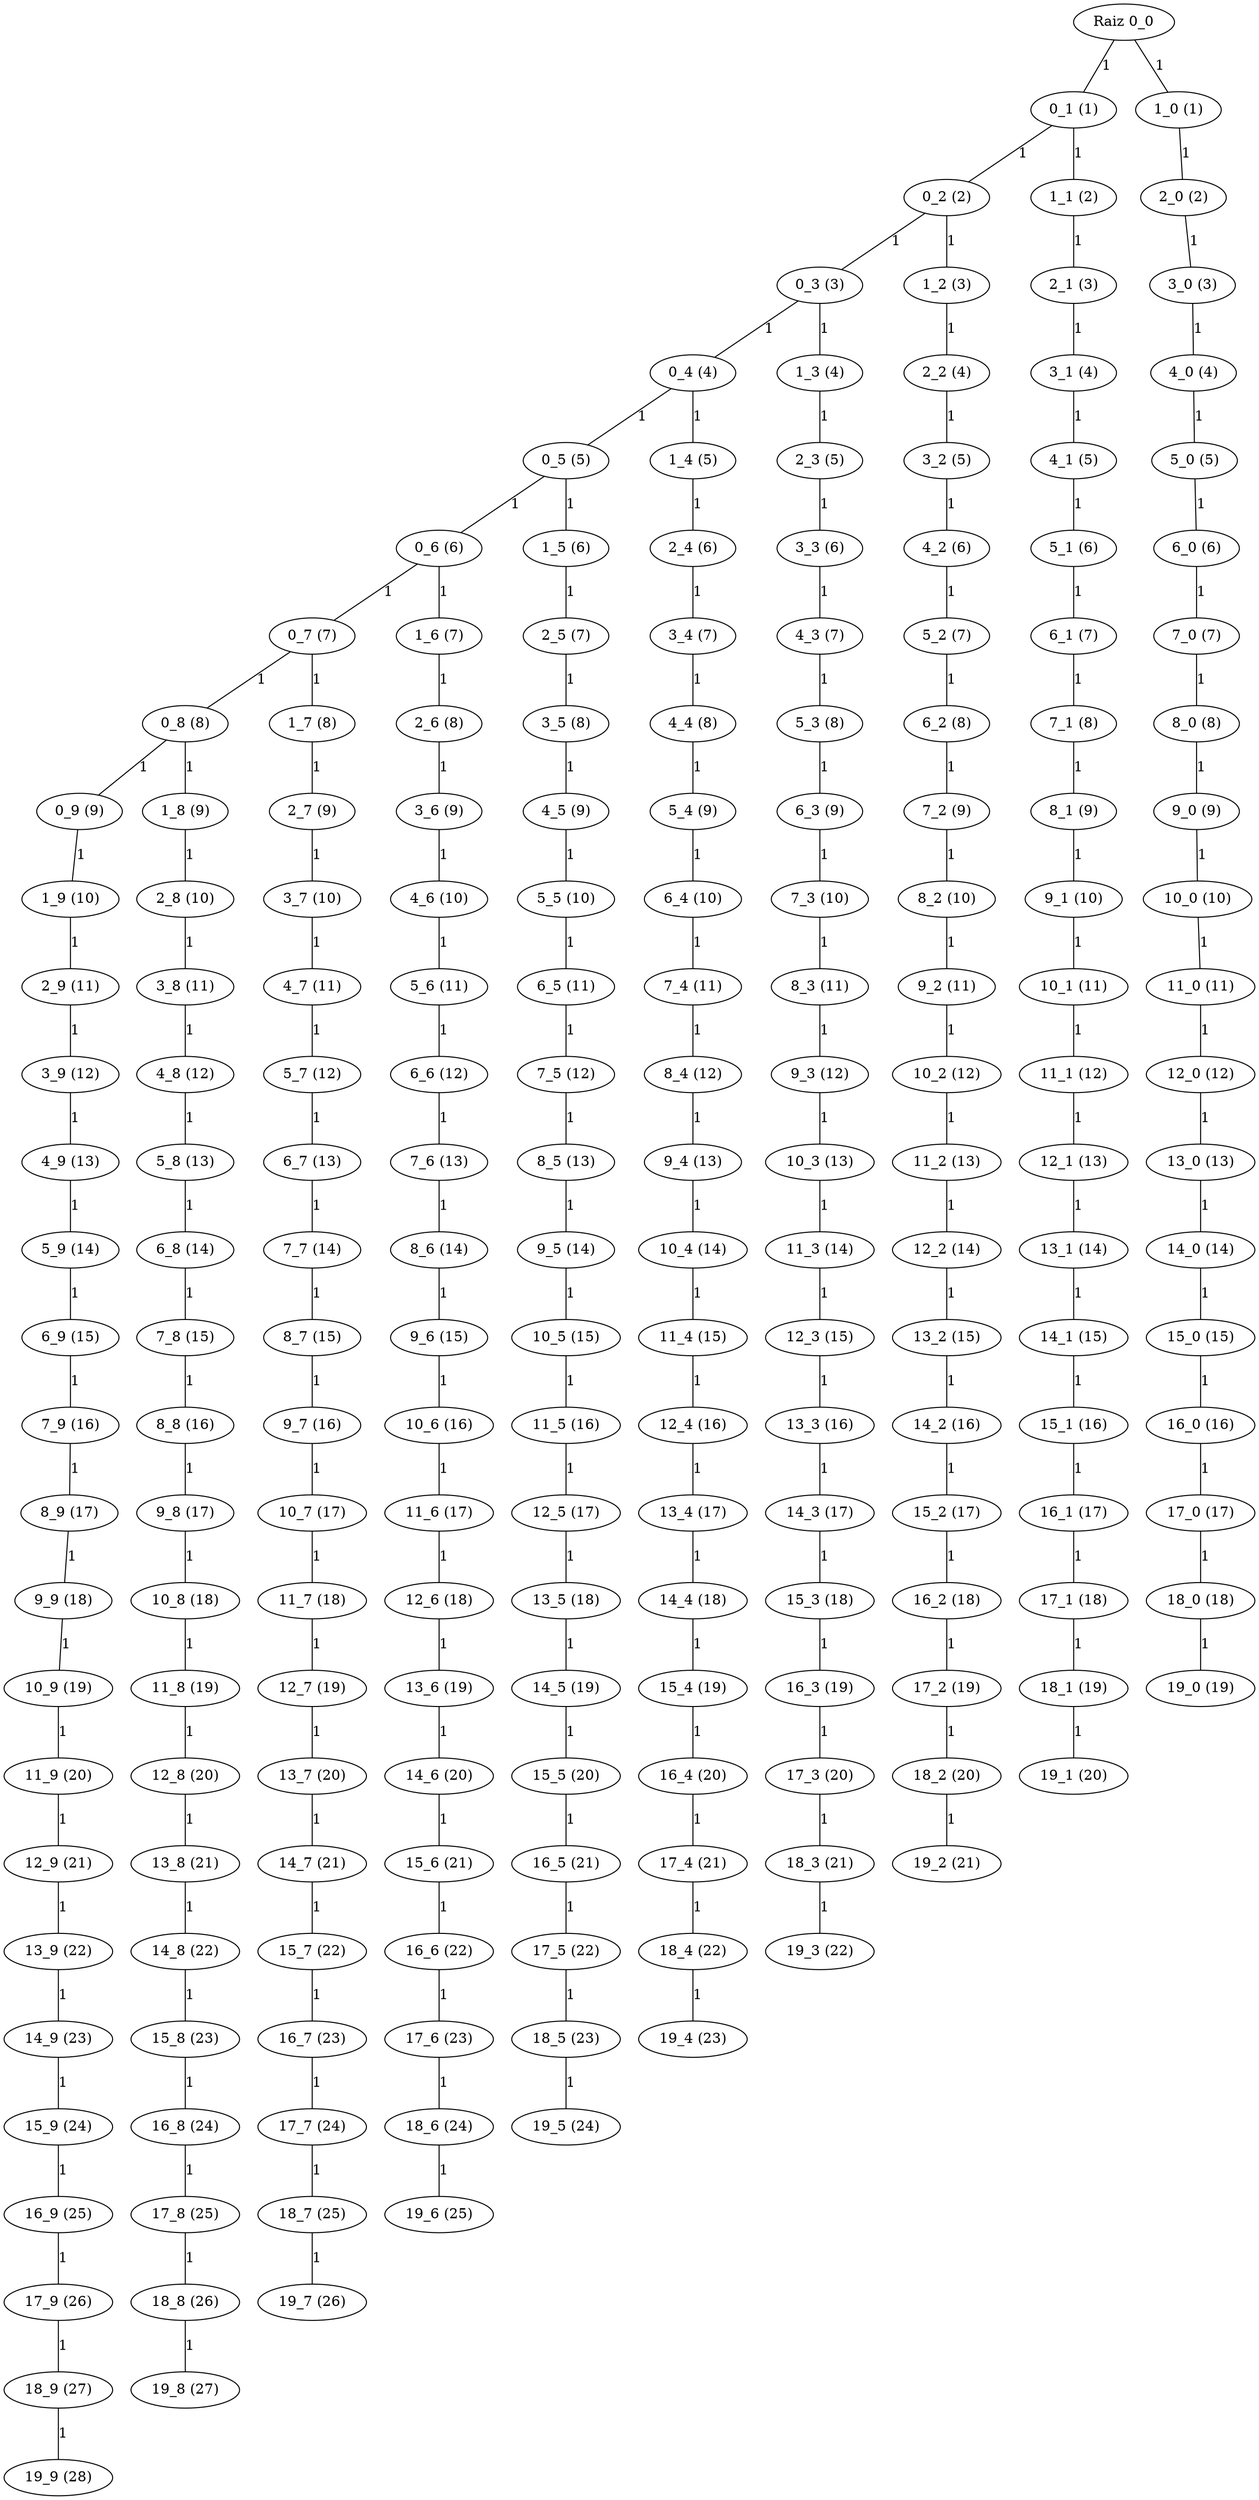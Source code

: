 graph DijkstraMalla_200_100 {
    "0_0" [label="Raiz 0_0"];
    "0_1 (1)" [label="0_1 (1)"];
    "1_0 (1)" [label="1_0 (1)"];
    "0_2 (2)" [label="0_2 (2)"];
    "1_1 (2)" [label="1_1 (2)"];
    "2_0 (2)" [label="2_0 (2)"];
    "0_3 (3)" [label="0_3 (3)"];
    "1_2 (3)" [label="1_2 (3)"];
    "2_1 (3)" [label="2_1 (3)"];
    "3_0 (3)" [label="3_0 (3)"];
    "0_4 (4)" [label="0_4 (4)"];
    "1_3 (4)" [label="1_3 (4)"];
    "2_2 (4)" [label="2_2 (4)"];
    "3_1 (4)" [label="3_1 (4)"];
    "4_0 (4)" [label="4_0 (4)"];
    "0_5 (5)" [label="0_5 (5)"];
    "1_4 (5)" [label="1_4 (5)"];
    "2_3 (5)" [label="2_3 (5)"];
    "3_2 (5)" [label="3_2 (5)"];
    "4_1 (5)" [label="4_1 (5)"];
    "5_0 (5)" [label="5_0 (5)"];
    "0_6 (6)" [label="0_6 (6)"];
    "1_5 (6)" [label="1_5 (6)"];
    "2_4 (6)" [label="2_4 (6)"];
    "3_3 (6)" [label="3_3 (6)"];
    "4_2 (6)" [label="4_2 (6)"];
    "5_1 (6)" [label="5_1 (6)"];
    "6_0 (6)" [label="6_0 (6)"];
    "0_7 (7)" [label="0_7 (7)"];
    "1_6 (7)" [label="1_6 (7)"];
    "2_5 (7)" [label="2_5 (7)"];
    "3_4 (7)" [label="3_4 (7)"];
    "4_3 (7)" [label="4_3 (7)"];
    "5_2 (7)" [label="5_2 (7)"];
    "6_1 (7)" [label="6_1 (7)"];
    "7_0 (7)" [label="7_0 (7)"];
    "0_8 (8)" [label="0_8 (8)"];
    "1_7 (8)" [label="1_7 (8)"];
    "2_6 (8)" [label="2_6 (8)"];
    "3_5 (8)" [label="3_5 (8)"];
    "4_4 (8)" [label="4_4 (8)"];
    "5_3 (8)" [label="5_3 (8)"];
    "6_2 (8)" [label="6_2 (8)"];
    "7_1 (8)" [label="7_1 (8)"];
    "8_0 (8)" [label="8_0 (8)"];
    "0_9 (9)" [label="0_9 (9)"];
    "1_8 (9)" [label="1_8 (9)"];
    "2_7 (9)" [label="2_7 (9)"];
    "3_6 (9)" [label="3_6 (9)"];
    "4_5 (9)" [label="4_5 (9)"];
    "5_4 (9)" [label="5_4 (9)"];
    "6_3 (9)" [label="6_3 (9)"];
    "7_2 (9)" [label="7_2 (9)"];
    "8_1 (9)" [label="8_1 (9)"];
    "9_0 (9)" [label="9_0 (9)"];
    "1_9 (10)" [label="1_9 (10)"];
    "2_8 (10)" [label="2_8 (10)"];
    "3_7 (10)" [label="3_7 (10)"];
    "4_6 (10)" [label="4_6 (10)"];
    "5_5 (10)" [label="5_5 (10)"];
    "6_4 (10)" [label="6_4 (10)"];
    "7_3 (10)" [label="7_3 (10)"];
    "8_2 (10)" [label="8_2 (10)"];
    "9_1 (10)" [label="9_1 (10)"];
    "10_0 (10)" [label="10_0 (10)"];
    "2_9 (11)" [label="2_9 (11)"];
    "3_8 (11)" [label="3_8 (11)"];
    "4_7 (11)" [label="4_7 (11)"];
    "5_6 (11)" [label="5_6 (11)"];
    "6_5 (11)" [label="6_5 (11)"];
    "7_4 (11)" [label="7_4 (11)"];
    "8_3 (11)" [label="8_3 (11)"];
    "9_2 (11)" [label="9_2 (11)"];
    "10_1 (11)" [label="10_1 (11)"];
    "11_0 (11)" [label="11_0 (11)"];
    "3_9 (12)" [label="3_9 (12)"];
    "4_8 (12)" [label="4_8 (12)"];
    "5_7 (12)" [label="5_7 (12)"];
    "6_6 (12)" [label="6_6 (12)"];
    "7_5 (12)" [label="7_5 (12)"];
    "8_4 (12)" [label="8_4 (12)"];
    "9_3 (12)" [label="9_3 (12)"];
    "10_2 (12)" [label="10_2 (12)"];
    "11_1 (12)" [label="11_1 (12)"];
    "12_0 (12)" [label="12_0 (12)"];
    "4_9 (13)" [label="4_9 (13)"];
    "5_8 (13)" [label="5_8 (13)"];
    "6_7 (13)" [label="6_7 (13)"];
    "7_6 (13)" [label="7_6 (13)"];
    "8_5 (13)" [label="8_5 (13)"];
    "9_4 (13)" [label="9_4 (13)"];
    "10_3 (13)" [label="10_3 (13)"];
    "11_2 (13)" [label="11_2 (13)"];
    "12_1 (13)" [label="12_1 (13)"];
    "13_0 (13)" [label="13_0 (13)"];
    "5_9 (14)" [label="5_9 (14)"];
    "6_8 (14)" [label="6_8 (14)"];
    "7_7 (14)" [label="7_7 (14)"];
    "8_6 (14)" [label="8_6 (14)"];
    "9_5 (14)" [label="9_5 (14)"];
    "10_4 (14)" [label="10_4 (14)"];
    "11_3 (14)" [label="11_3 (14)"];
    "12_2 (14)" [label="12_2 (14)"];
    "13_1 (14)" [label="13_1 (14)"];
    "14_0 (14)" [label="14_0 (14)"];
    "6_9 (15)" [label="6_9 (15)"];
    "7_8 (15)" [label="7_8 (15)"];
    "8_7 (15)" [label="8_7 (15)"];
    "9_6 (15)" [label="9_6 (15)"];
    "10_5 (15)" [label="10_5 (15)"];
    "11_4 (15)" [label="11_4 (15)"];
    "12_3 (15)" [label="12_3 (15)"];
    "13_2 (15)" [label="13_2 (15)"];
    "14_1 (15)" [label="14_1 (15)"];
    "15_0 (15)" [label="15_0 (15)"];
    "7_9 (16)" [label="7_9 (16)"];
    "8_8 (16)" [label="8_8 (16)"];
    "9_7 (16)" [label="9_7 (16)"];
    "10_6 (16)" [label="10_6 (16)"];
    "11_5 (16)" [label="11_5 (16)"];
    "12_4 (16)" [label="12_4 (16)"];
    "13_3 (16)" [label="13_3 (16)"];
    "14_2 (16)" [label="14_2 (16)"];
    "15_1 (16)" [label="15_1 (16)"];
    "16_0 (16)" [label="16_0 (16)"];
    "8_9 (17)" [label="8_9 (17)"];
    "9_8 (17)" [label="9_8 (17)"];
    "10_7 (17)" [label="10_7 (17)"];
    "11_6 (17)" [label="11_6 (17)"];
    "12_5 (17)" [label="12_5 (17)"];
    "13_4 (17)" [label="13_4 (17)"];
    "14_3 (17)" [label="14_3 (17)"];
    "15_2 (17)" [label="15_2 (17)"];
    "16_1 (17)" [label="16_1 (17)"];
    "17_0 (17)" [label="17_0 (17)"];
    "9_9 (18)" [label="9_9 (18)"];
    "10_8 (18)" [label="10_8 (18)"];
    "11_7 (18)" [label="11_7 (18)"];
    "12_6 (18)" [label="12_6 (18)"];
    "13_5 (18)" [label="13_5 (18)"];
    "14_4 (18)" [label="14_4 (18)"];
    "15_3 (18)" [label="15_3 (18)"];
    "16_2 (18)" [label="16_2 (18)"];
    "17_1 (18)" [label="17_1 (18)"];
    "18_0 (18)" [label="18_0 (18)"];
    "10_9 (19)" [label="10_9 (19)"];
    "11_8 (19)" [label="11_8 (19)"];
    "12_7 (19)" [label="12_7 (19)"];
    "13_6 (19)" [label="13_6 (19)"];
    "14_5 (19)" [label="14_5 (19)"];
    "15_4 (19)" [label="15_4 (19)"];
    "16_3 (19)" [label="16_3 (19)"];
    "17_2 (19)" [label="17_2 (19)"];
    "18_1 (19)" [label="18_1 (19)"];
    "19_0 (19)" [label="19_0 (19)"];
    "11_9 (20)" [label="11_9 (20)"];
    "12_8 (20)" [label="12_8 (20)"];
    "13_7 (20)" [label="13_7 (20)"];
    "14_6 (20)" [label="14_6 (20)"];
    "15_5 (20)" [label="15_5 (20)"];
    "16_4 (20)" [label="16_4 (20)"];
    "17_3 (20)" [label="17_3 (20)"];
    "18_2 (20)" [label="18_2 (20)"];
    "19_1 (20)" [label="19_1 (20)"];
    "12_9 (21)" [label="12_9 (21)"];
    "13_8 (21)" [label="13_8 (21)"];
    "14_7 (21)" [label="14_7 (21)"];
    "15_6 (21)" [label="15_6 (21)"];
    "16_5 (21)" [label="16_5 (21)"];
    "17_4 (21)" [label="17_4 (21)"];
    "18_3 (21)" [label="18_3 (21)"];
    "19_2 (21)" [label="19_2 (21)"];
    "13_9 (22)" [label="13_9 (22)"];
    "14_8 (22)" [label="14_8 (22)"];
    "15_7 (22)" [label="15_7 (22)"];
    "16_6 (22)" [label="16_6 (22)"];
    "17_5 (22)" [label="17_5 (22)"];
    "18_4 (22)" [label="18_4 (22)"];
    "19_3 (22)" [label="19_3 (22)"];
    "14_9 (23)" [label="14_9 (23)"];
    "15_8 (23)" [label="15_8 (23)"];
    "16_7 (23)" [label="16_7 (23)"];
    "17_6 (23)" [label="17_6 (23)"];
    "18_5 (23)" [label="18_5 (23)"];
    "19_4 (23)" [label="19_4 (23)"];
    "15_9 (24)" [label="15_9 (24)"];
    "16_8 (24)" [label="16_8 (24)"];
    "17_7 (24)" [label="17_7 (24)"];
    "18_6 (24)" [label="18_6 (24)"];
    "19_5 (24)" [label="19_5 (24)"];
    "16_9 (25)" [label="16_9 (25)"];
    "17_8 (25)" [label="17_8 (25)"];
    "18_7 (25)" [label="18_7 (25)"];
    "19_6 (25)" [label="19_6 (25)"];
    "17_9 (26)" [label="17_9 (26)"];
    "18_8 (26)" [label="18_8 (26)"];
    "19_7 (26)" [label="19_7 (26)"];
    "18_9 (27)" [label="18_9 (27)"];
    "19_8 (27)" [label="19_8 (27)"];
    "19_9 (28)" [label="19_9 (28)"];
    "0_0" -- "0_1 (1)" [label="1"];
    "0_0" -- "1_0 (1)" [label="1"];
    "0_1 (1)" -- "0_2 (2)" [label="1"];
    "0_1 (1)" -- "1_1 (2)" [label="1"];
    "1_0 (1)" -- "2_0 (2)" [label="1"];
    "0_2 (2)" -- "0_3 (3)" [label="1"];
    "0_2 (2)" -- "1_2 (3)" [label="1"];
    "1_1 (2)" -- "2_1 (3)" [label="1"];
    "2_0 (2)" -- "3_0 (3)" [label="1"];
    "0_3 (3)" -- "0_4 (4)" [label="1"];
    "0_3 (3)" -- "1_3 (4)" [label="1"];
    "1_2 (3)" -- "2_2 (4)" [label="1"];
    "2_1 (3)" -- "3_1 (4)" [label="1"];
    "3_0 (3)" -- "4_0 (4)" [label="1"];
    "0_4 (4)" -- "0_5 (5)" [label="1"];
    "0_4 (4)" -- "1_4 (5)" [label="1"];
    "1_3 (4)" -- "2_3 (5)" [label="1"];
    "2_2 (4)" -- "3_2 (5)" [label="1"];
    "3_1 (4)" -- "4_1 (5)" [label="1"];
    "4_0 (4)" -- "5_0 (5)" [label="1"];
    "0_5 (5)" -- "0_6 (6)" [label="1"];
    "0_5 (5)" -- "1_5 (6)" [label="1"];
    "1_4 (5)" -- "2_4 (6)" [label="1"];
    "2_3 (5)" -- "3_3 (6)" [label="1"];
    "3_2 (5)" -- "4_2 (6)" [label="1"];
    "4_1 (5)" -- "5_1 (6)" [label="1"];
    "5_0 (5)" -- "6_0 (6)" [label="1"];
    "0_6 (6)" -- "0_7 (7)" [label="1"];
    "0_6 (6)" -- "1_6 (7)" [label="1"];
    "1_5 (6)" -- "2_5 (7)" [label="1"];
    "2_4 (6)" -- "3_4 (7)" [label="1"];
    "3_3 (6)" -- "4_3 (7)" [label="1"];
    "4_2 (6)" -- "5_2 (7)" [label="1"];
    "5_1 (6)" -- "6_1 (7)" [label="1"];
    "6_0 (6)" -- "7_0 (7)" [label="1"];
    "0_7 (7)" -- "0_8 (8)" [label="1"];
    "0_7 (7)" -- "1_7 (8)" [label="1"];
    "1_6 (7)" -- "2_6 (8)" [label="1"];
    "2_5 (7)" -- "3_5 (8)" [label="1"];
    "3_4 (7)" -- "4_4 (8)" [label="1"];
    "4_3 (7)" -- "5_3 (8)" [label="1"];
    "5_2 (7)" -- "6_2 (8)" [label="1"];
    "6_1 (7)" -- "7_1 (8)" [label="1"];
    "7_0 (7)" -- "8_0 (8)" [label="1"];
    "0_8 (8)" -- "0_9 (9)" [label="1"];
    "0_8 (8)" -- "1_8 (9)" [label="1"];
    "1_7 (8)" -- "2_7 (9)" [label="1"];
    "2_6 (8)" -- "3_6 (9)" [label="1"];
    "3_5 (8)" -- "4_5 (9)" [label="1"];
    "4_4 (8)" -- "5_4 (9)" [label="1"];
    "5_3 (8)" -- "6_3 (9)" [label="1"];
    "6_2 (8)" -- "7_2 (9)" [label="1"];
    "7_1 (8)" -- "8_1 (9)" [label="1"];
    "8_0 (8)" -- "9_0 (9)" [label="1"];
    "0_9 (9)" -- "1_9 (10)" [label="1"];
    "1_8 (9)" -- "2_8 (10)" [label="1"];
    "2_7 (9)" -- "3_7 (10)" [label="1"];
    "3_6 (9)" -- "4_6 (10)" [label="1"];
    "4_5 (9)" -- "5_5 (10)" [label="1"];
    "5_4 (9)" -- "6_4 (10)" [label="1"];
    "6_3 (9)" -- "7_3 (10)" [label="1"];
    "7_2 (9)" -- "8_2 (10)" [label="1"];
    "8_1 (9)" -- "9_1 (10)" [label="1"];
    "9_0 (9)" -- "10_0 (10)" [label="1"];
    "1_9 (10)" -- "2_9 (11)" [label="1"];
    "2_8 (10)" -- "3_8 (11)" [label="1"];
    "3_7 (10)" -- "4_7 (11)" [label="1"];
    "4_6 (10)" -- "5_6 (11)" [label="1"];
    "5_5 (10)" -- "6_5 (11)" [label="1"];
    "6_4 (10)" -- "7_4 (11)" [label="1"];
    "7_3 (10)" -- "8_3 (11)" [label="1"];
    "8_2 (10)" -- "9_2 (11)" [label="1"];
    "9_1 (10)" -- "10_1 (11)" [label="1"];
    "10_0 (10)" -- "11_0 (11)" [label="1"];
    "2_9 (11)" -- "3_9 (12)" [label="1"];
    "3_8 (11)" -- "4_8 (12)" [label="1"];
    "4_7 (11)" -- "5_7 (12)" [label="1"];
    "5_6 (11)" -- "6_6 (12)" [label="1"];
    "6_5 (11)" -- "7_5 (12)" [label="1"];
    "7_4 (11)" -- "8_4 (12)" [label="1"];
    "8_3 (11)" -- "9_3 (12)" [label="1"];
    "9_2 (11)" -- "10_2 (12)" [label="1"];
    "10_1 (11)" -- "11_1 (12)" [label="1"];
    "11_0 (11)" -- "12_0 (12)" [label="1"];
    "3_9 (12)" -- "4_9 (13)" [label="1"];
    "4_8 (12)" -- "5_8 (13)" [label="1"];
    "5_7 (12)" -- "6_7 (13)" [label="1"];
    "6_6 (12)" -- "7_6 (13)" [label="1"];
    "7_5 (12)" -- "8_5 (13)" [label="1"];
    "8_4 (12)" -- "9_4 (13)" [label="1"];
    "9_3 (12)" -- "10_3 (13)" [label="1"];
    "10_2 (12)" -- "11_2 (13)" [label="1"];
    "11_1 (12)" -- "12_1 (13)" [label="1"];
    "12_0 (12)" -- "13_0 (13)" [label="1"];
    "4_9 (13)" -- "5_9 (14)" [label="1"];
    "5_8 (13)" -- "6_8 (14)" [label="1"];
    "6_7 (13)" -- "7_7 (14)" [label="1"];
    "7_6 (13)" -- "8_6 (14)" [label="1"];
    "8_5 (13)" -- "9_5 (14)" [label="1"];
    "9_4 (13)" -- "10_4 (14)" [label="1"];
    "10_3 (13)" -- "11_3 (14)" [label="1"];
    "11_2 (13)" -- "12_2 (14)" [label="1"];
    "12_1 (13)" -- "13_1 (14)" [label="1"];
    "13_0 (13)" -- "14_0 (14)" [label="1"];
    "5_9 (14)" -- "6_9 (15)" [label="1"];
    "6_8 (14)" -- "7_8 (15)" [label="1"];
    "7_7 (14)" -- "8_7 (15)" [label="1"];
    "8_6 (14)" -- "9_6 (15)" [label="1"];
    "9_5 (14)" -- "10_5 (15)" [label="1"];
    "10_4 (14)" -- "11_4 (15)" [label="1"];
    "11_3 (14)" -- "12_3 (15)" [label="1"];
    "12_2 (14)" -- "13_2 (15)" [label="1"];
    "13_1 (14)" -- "14_1 (15)" [label="1"];
    "14_0 (14)" -- "15_0 (15)" [label="1"];
    "6_9 (15)" -- "7_9 (16)" [label="1"];
    "7_8 (15)" -- "8_8 (16)" [label="1"];
    "8_7 (15)" -- "9_7 (16)" [label="1"];
    "9_6 (15)" -- "10_6 (16)" [label="1"];
    "10_5 (15)" -- "11_5 (16)" [label="1"];
    "11_4 (15)" -- "12_4 (16)" [label="1"];
    "12_3 (15)" -- "13_3 (16)" [label="1"];
    "13_2 (15)" -- "14_2 (16)" [label="1"];
    "14_1 (15)" -- "15_1 (16)" [label="1"];
    "15_0 (15)" -- "16_0 (16)" [label="1"];
    "7_9 (16)" -- "8_9 (17)" [label="1"];
    "8_8 (16)" -- "9_8 (17)" [label="1"];
    "9_7 (16)" -- "10_7 (17)" [label="1"];
    "10_6 (16)" -- "11_6 (17)" [label="1"];
    "11_5 (16)" -- "12_5 (17)" [label="1"];
    "12_4 (16)" -- "13_4 (17)" [label="1"];
    "13_3 (16)" -- "14_3 (17)" [label="1"];
    "14_2 (16)" -- "15_2 (17)" [label="1"];
    "15_1 (16)" -- "16_1 (17)" [label="1"];
    "16_0 (16)" -- "17_0 (17)" [label="1"];
    "8_9 (17)" -- "9_9 (18)" [label="1"];
    "9_8 (17)" -- "10_8 (18)" [label="1"];
    "10_7 (17)" -- "11_7 (18)" [label="1"];
    "11_6 (17)" -- "12_6 (18)" [label="1"];
    "12_5 (17)" -- "13_5 (18)" [label="1"];
    "13_4 (17)" -- "14_4 (18)" [label="1"];
    "14_3 (17)" -- "15_3 (18)" [label="1"];
    "15_2 (17)" -- "16_2 (18)" [label="1"];
    "16_1 (17)" -- "17_1 (18)" [label="1"];
    "17_0 (17)" -- "18_0 (18)" [label="1"];
    "9_9 (18)" -- "10_9 (19)" [label="1"];
    "10_8 (18)" -- "11_8 (19)" [label="1"];
    "11_7 (18)" -- "12_7 (19)" [label="1"];
    "12_6 (18)" -- "13_6 (19)" [label="1"];
    "13_5 (18)" -- "14_5 (19)" [label="1"];
    "14_4 (18)" -- "15_4 (19)" [label="1"];
    "15_3 (18)" -- "16_3 (19)" [label="1"];
    "16_2 (18)" -- "17_2 (19)" [label="1"];
    "17_1 (18)" -- "18_1 (19)" [label="1"];
    "18_0 (18)" -- "19_0 (19)" [label="1"];
    "10_9 (19)" -- "11_9 (20)" [label="1"];
    "11_8 (19)" -- "12_8 (20)" [label="1"];
    "12_7 (19)" -- "13_7 (20)" [label="1"];
    "13_6 (19)" -- "14_6 (20)" [label="1"];
    "14_5 (19)" -- "15_5 (20)" [label="1"];
    "15_4 (19)" -- "16_4 (20)" [label="1"];
    "16_3 (19)" -- "17_3 (20)" [label="1"];
    "17_2 (19)" -- "18_2 (20)" [label="1"];
    "18_1 (19)" -- "19_1 (20)" [label="1"];
    "11_9 (20)" -- "12_9 (21)" [label="1"];
    "12_8 (20)" -- "13_8 (21)" [label="1"];
    "13_7 (20)" -- "14_7 (21)" [label="1"];
    "14_6 (20)" -- "15_6 (21)" [label="1"];
    "15_5 (20)" -- "16_5 (21)" [label="1"];
    "16_4 (20)" -- "17_4 (21)" [label="1"];
    "17_3 (20)" -- "18_3 (21)" [label="1"];
    "18_2 (20)" -- "19_2 (21)" [label="1"];
    "12_9 (21)" -- "13_9 (22)" [label="1"];
    "13_8 (21)" -- "14_8 (22)" [label="1"];
    "14_7 (21)" -- "15_7 (22)" [label="1"];
    "15_6 (21)" -- "16_6 (22)" [label="1"];
    "16_5 (21)" -- "17_5 (22)" [label="1"];
    "17_4 (21)" -- "18_4 (22)" [label="1"];
    "18_3 (21)" -- "19_3 (22)" [label="1"];
    "13_9 (22)" -- "14_9 (23)" [label="1"];
    "14_8 (22)" -- "15_8 (23)" [label="1"];
    "15_7 (22)" -- "16_7 (23)" [label="1"];
    "16_6 (22)" -- "17_6 (23)" [label="1"];
    "17_5 (22)" -- "18_5 (23)" [label="1"];
    "18_4 (22)" -- "19_4 (23)" [label="1"];
    "14_9 (23)" -- "15_9 (24)" [label="1"];
    "15_8 (23)" -- "16_8 (24)" [label="1"];
    "16_7 (23)" -- "17_7 (24)" [label="1"];
    "17_6 (23)" -- "18_6 (24)" [label="1"];
    "18_5 (23)" -- "19_5 (24)" [label="1"];
    "15_9 (24)" -- "16_9 (25)" [label="1"];
    "16_8 (24)" -- "17_8 (25)" [label="1"];
    "17_7 (24)" -- "18_7 (25)" [label="1"];
    "18_6 (24)" -- "19_6 (25)" [label="1"];
    "16_9 (25)" -- "17_9 (26)" [label="1"];
    "17_8 (25)" -- "18_8 (26)" [label="1"];
    "18_7 (25)" -- "19_7 (26)" [label="1"];
    "17_9 (26)" -- "18_9 (27)" [label="1"];
    "18_8 (26)" -- "19_8 (27)" [label="1"];
    "18_9 (27)" -- "19_9 (28)" [label="1"];
}
